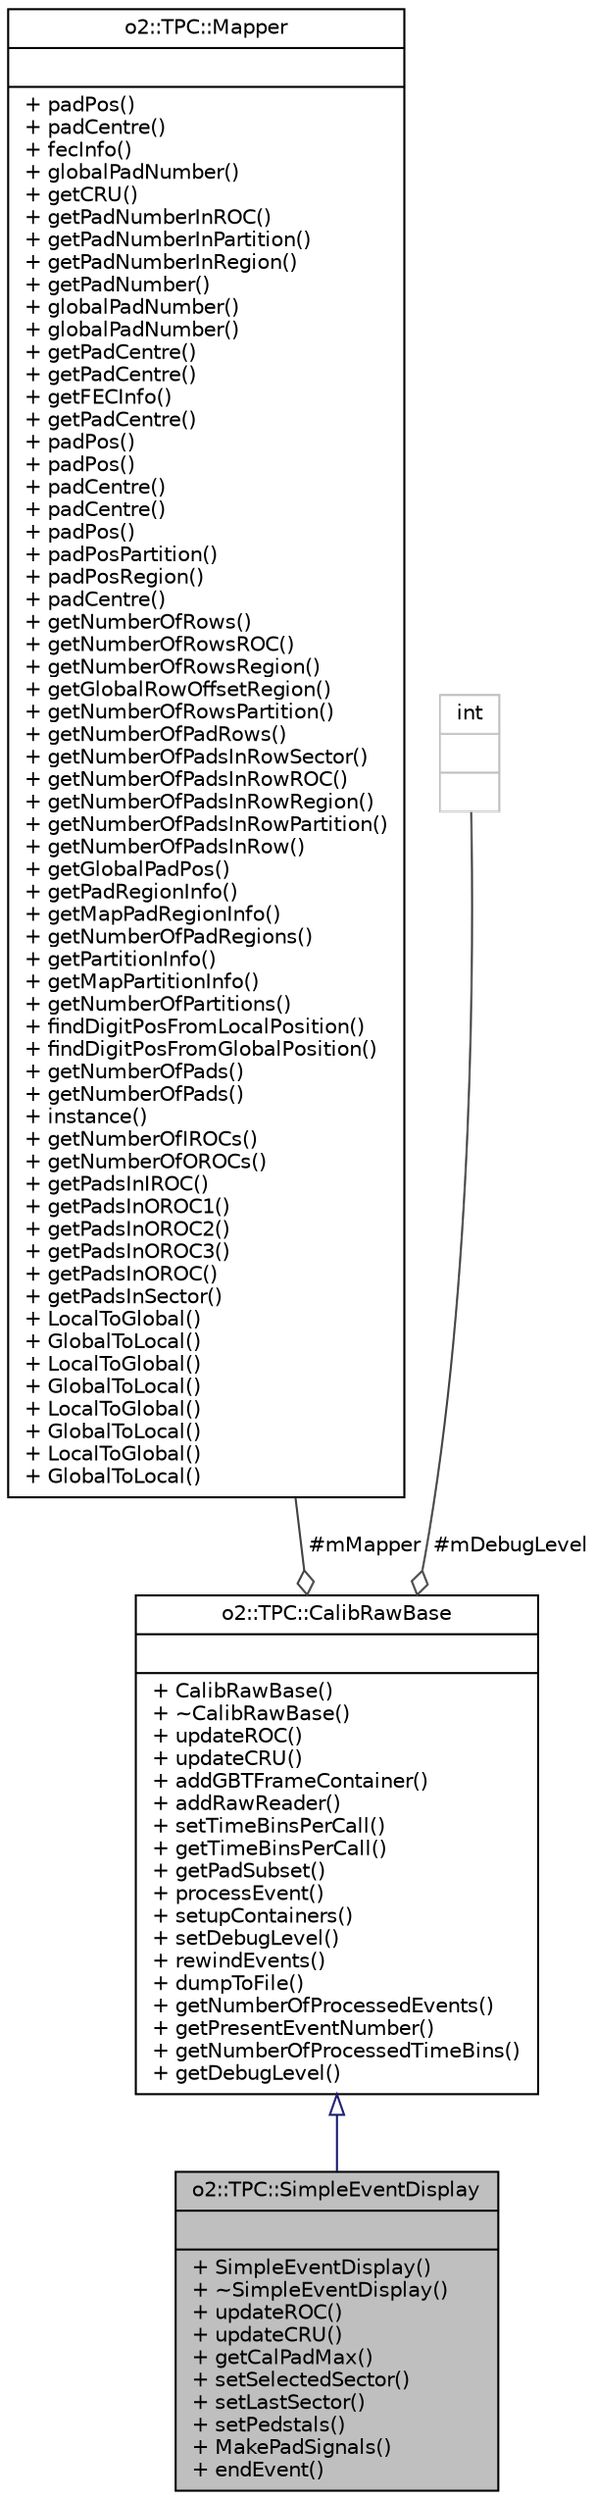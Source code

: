 digraph "o2::TPC::SimpleEventDisplay"
{
 // INTERACTIVE_SVG=YES
  bgcolor="transparent";
  edge [fontname="Helvetica",fontsize="10",labelfontname="Helvetica",labelfontsize="10"];
  node [fontname="Helvetica",fontsize="10",shape=record];
  Node1 [label="{o2::TPC::SimpleEventDisplay\n||+ SimpleEventDisplay()\l+ ~SimpleEventDisplay()\l+ updateROC()\l+ updateCRU()\l+ getCalPadMax()\l+ setSelectedSector()\l+ setLastSector()\l+ setPedstals()\l+ MakePadSignals()\l+ endEvent()\l}",height=0.2,width=0.4,color="black", fillcolor="grey75", style="filled" fontcolor="black"];
  Node2 -> Node1 [dir="back",color="midnightblue",fontsize="10",style="solid",arrowtail="onormal",fontname="Helvetica"];
  Node2 [label="{o2::TPC::CalibRawBase\n||+ CalibRawBase()\l+ ~CalibRawBase()\l+ updateROC()\l+ updateCRU()\l+ addGBTFrameContainer()\l+ addRawReader()\l+ setTimeBinsPerCall()\l+ getTimeBinsPerCall()\l+ getPadSubset()\l+ processEvent()\l+ setupContainers()\l+ setDebugLevel()\l+ rewindEvents()\l+ dumpToFile()\l+ getNumberOfProcessedEvents()\l+ getPresentEventNumber()\l+ getNumberOfProcessedTimeBins()\l+ getDebugLevel()\l}",height=0.2,width=0.4,color="black",URL="$d7/df3/classo2_1_1TPC_1_1CalibRawBase.html",tooltip="Base class for raw data calibrations. "];
  Node3 -> Node2 [color="grey25",fontsize="10",style="solid",label=" #mMapper" ,arrowhead="odiamond",fontname="Helvetica"];
  Node3 [label="{o2::TPC::Mapper\n||+ padPos()\l+ padCentre()\l+ fecInfo()\l+ globalPadNumber()\l+ getCRU()\l+ getPadNumberInROC()\l+ getPadNumberInPartition()\l+ getPadNumberInRegion()\l+ getPadNumber()\l+ globalPadNumber()\l+ globalPadNumber()\l+ getPadCentre()\l+ getPadCentre()\l+ getFECInfo()\l+ getPadCentre()\l+ padPos()\l+ padPos()\l+ padCentre()\l+ padCentre()\l+ padPos()\l+ padPosPartition()\l+ padPosRegion()\l+ padCentre()\l+ getNumberOfRows()\l+ getNumberOfRowsROC()\l+ getNumberOfRowsRegion()\l+ getGlobalRowOffsetRegion()\l+ getNumberOfRowsPartition()\l+ getNumberOfPadRows()\l+ getNumberOfPadsInRowSector()\l+ getNumberOfPadsInRowROC()\l+ getNumberOfPadsInRowRegion()\l+ getNumberOfPadsInRowPartition()\l+ getNumberOfPadsInRow()\l+ getGlobalPadPos()\l+ getPadRegionInfo()\l+ getMapPadRegionInfo()\l+ getNumberOfPadRegions()\l+ getPartitionInfo()\l+ getMapPartitionInfo()\l+ getNumberOfPartitions()\l+ findDigitPosFromLocalPosition()\l+ findDigitPosFromGlobalPosition()\l+ getNumberOfPads()\l+ getNumberOfPads()\l+ instance()\l+ getNumberOfIROCs()\l+ getNumberOfOROCs()\l+ getPadsInIROC()\l+ getPadsInOROC1()\l+ getPadsInOROC2()\l+ getPadsInOROC3()\l+ getPadsInOROC()\l+ getPadsInSector()\l+ LocalToGlobal()\l+ GlobalToLocal()\l+ LocalToGlobal()\l+ GlobalToLocal()\l+ LocalToGlobal()\l+ GlobalToLocal()\l+ LocalToGlobal()\l+ GlobalToLocal()\l}",height=0.2,width=0.4,color="black",URL="$da/dd7/classo2_1_1TPC_1_1Mapper.html"];
  Node4 -> Node2 [color="grey25",fontsize="10",style="solid",label=" #mDebugLevel" ,arrowhead="odiamond",fontname="Helvetica"];
  Node4 [label="{int\n||}",height=0.2,width=0.4,color="grey75"];
}
